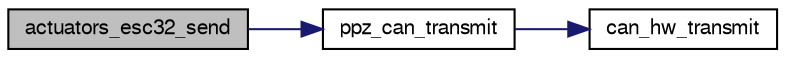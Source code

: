 digraph "actuators_esc32_send"
{
  edge [fontname="FreeSans",fontsize="10",labelfontname="FreeSans",labelfontsize="10"];
  node [fontname="FreeSans",fontsize="10",shape=record];
  rankdir="LR";
  Node1 [label="actuators_esc32_send",height=0.2,width=0.4,color="black", fillcolor="grey75", style="filled", fontcolor="black"];
  Node1 -> Node2 [color="midnightblue",fontsize="10",style="solid",fontname="FreeSans"];
  Node2 [label="ppz_can_transmit",height=0.2,width=0.4,color="black", fillcolor="white", style="filled",URL="$can_8c.html#a152615d451206e5d152705c704cdf89f"];
  Node2 -> Node3 [color="midnightblue",fontsize="10",style="solid",fontname="FreeSans"];
  Node3 [label="can_hw_transmit",height=0.2,width=0.4,color="black", fillcolor="white", style="filled",URL="$can__arch_8c.html#ad218f19fbf59d6dd7b788899dfd50b25"];
}
